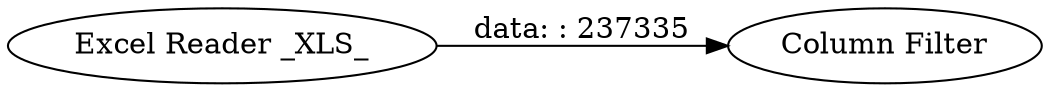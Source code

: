 digraph {
	"3150337691790564105_1" [label="Excel Reader _XLS_"]
	"3150337691790564105_3" [label="Column Filter"]
	"3150337691790564105_1" -> "3150337691790564105_3" [label="data: : 237335"]
	rankdir=LR
}
